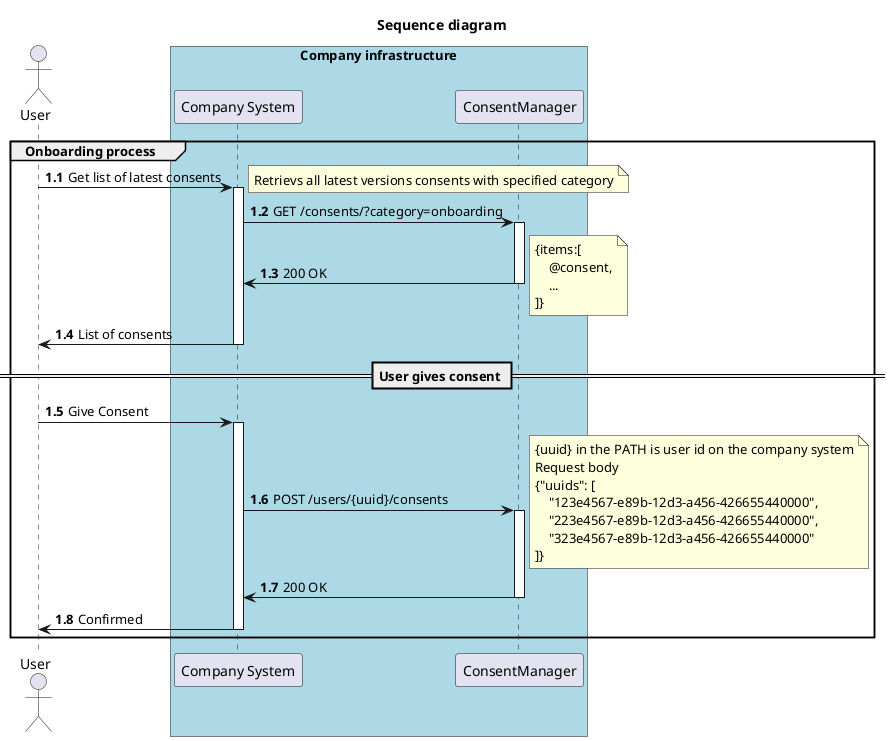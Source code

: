 @startuml sequence

title Sequence diagram
actor User as user

box "Company infrastructure" #LightBlue
    participant "Company System" as api
    participant "ConsentManager" as cm
end box

autonumber 1.1
group Onboarding process
    user -> api++: Get list of latest consents
    note right
        Retrievs all latest versions consents with specified category
    end note
    api -> cm++: GET /consents/?category=onboarding
    cm -> api--: 200 OK
        note right
        {items:[
            @consent,
            ...
        ]}
        end note
    api -> user--: List of consents
    
    == User gives consent ==    
    user -> api++: Give Consent
    api -> cm++: POST /users/{uuid}/consents
    note right
        {uuid} in the PATH is user id on the company system
        Request body 
        {"uuids": [
            "123e4567-e89b-12d3-a456-426655440000",
            "223e4567-e89b-12d3-a456-426655440000",
            "323e4567-e89b-12d3-a456-426655440000"
        ]}
    end note
    cm -> api--: 200 OK
    api -> user--: Confirmed
end

@enduml